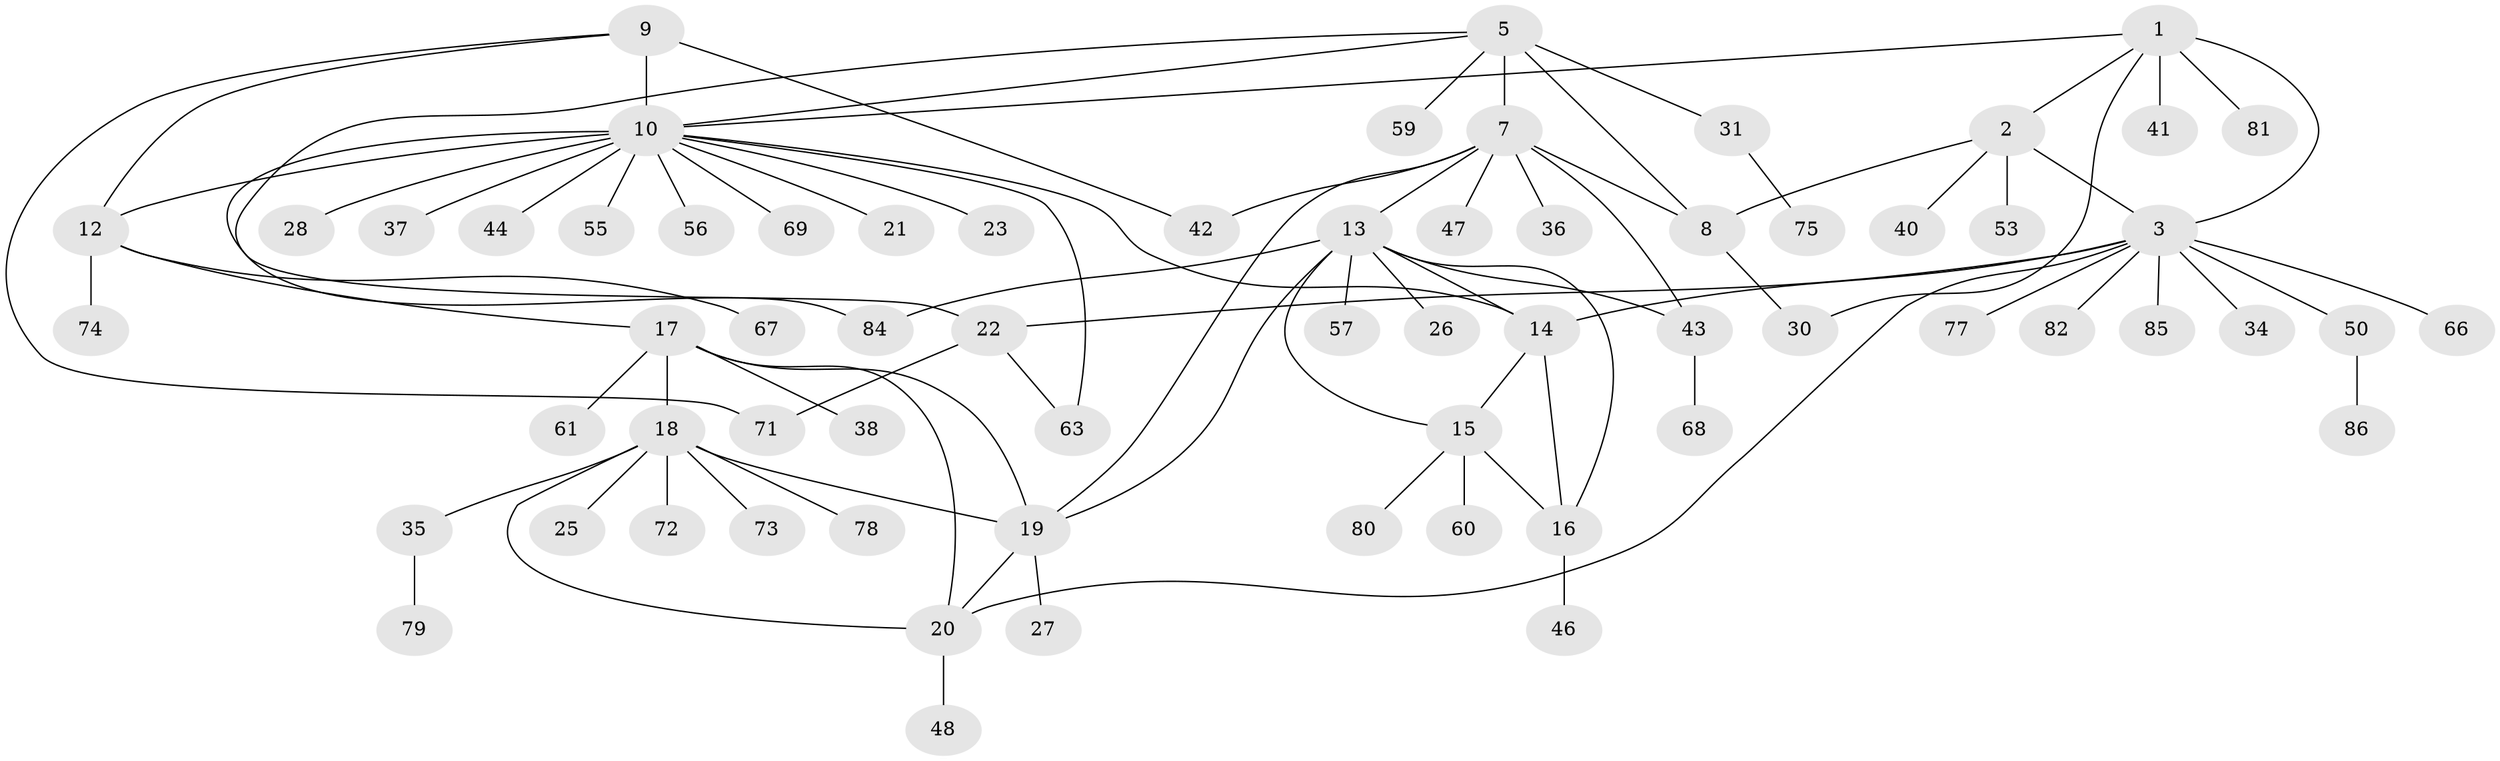 // Generated by graph-tools (version 1.1) at 2025/52/02/27/25 19:52:17]
// undirected, 66 vertices, 87 edges
graph export_dot {
graph [start="1"]
  node [color=gray90,style=filled];
  1 [super="+58"];
  2 [super="+29"];
  3 [super="+4"];
  5 [super="+6"];
  7 [super="+33"];
  8;
  9 [super="+49"];
  10 [super="+11"];
  12;
  13 [super="+83"];
  14 [super="+52"];
  15 [super="+62"];
  16 [super="+32"];
  17 [super="+51"];
  18 [super="+39"];
  19 [super="+24"];
  20;
  21;
  22;
  23;
  25;
  26;
  27;
  28;
  30 [super="+65"];
  31 [super="+45"];
  34;
  35;
  36;
  37;
  38 [super="+54"];
  40;
  41 [super="+64"];
  42;
  43;
  44;
  46;
  47;
  48;
  50 [super="+76"];
  53;
  55;
  56;
  57;
  59;
  60;
  61;
  63;
  66;
  67;
  68 [super="+70"];
  69;
  71;
  72;
  73;
  74;
  75;
  77;
  78;
  79;
  80;
  81;
  82;
  84;
  85;
  86;
  1 -- 2;
  1 -- 3 [weight=2];
  1 -- 10;
  1 -- 41;
  1 -- 81;
  1 -- 30;
  2 -- 3 [weight=2];
  2 -- 8;
  2 -- 40;
  2 -- 53;
  3 -- 20;
  3 -- 22;
  3 -- 77;
  3 -- 34;
  3 -- 66;
  3 -- 14;
  3 -- 82;
  3 -- 50;
  3 -- 85;
  5 -- 7 [weight=2];
  5 -- 8 [weight=2];
  5 -- 22;
  5 -- 10;
  5 -- 59;
  5 -- 31;
  7 -- 8;
  7 -- 13;
  7 -- 19;
  7 -- 36;
  7 -- 42;
  7 -- 43;
  7 -- 47;
  8 -- 30;
  9 -- 10 [weight=2];
  9 -- 12;
  9 -- 42;
  9 -- 71;
  10 -- 12 [weight=2];
  10 -- 14;
  10 -- 28;
  10 -- 69;
  10 -- 37;
  10 -- 44;
  10 -- 84;
  10 -- 21;
  10 -- 23;
  10 -- 55;
  10 -- 56;
  10 -- 63;
  12 -- 17;
  12 -- 67;
  12 -- 74;
  13 -- 14;
  13 -- 15;
  13 -- 16;
  13 -- 19;
  13 -- 26;
  13 -- 43;
  13 -- 57;
  13 -- 84;
  14 -- 15;
  14 -- 16;
  15 -- 16;
  15 -- 60;
  15 -- 80;
  16 -- 46;
  17 -- 18;
  17 -- 19;
  17 -- 20;
  17 -- 38;
  17 -- 61;
  18 -- 19;
  18 -- 20;
  18 -- 25;
  18 -- 35;
  18 -- 72;
  18 -- 73;
  18 -- 78;
  19 -- 20;
  19 -- 27;
  20 -- 48;
  22 -- 63;
  22 -- 71;
  31 -- 75;
  35 -- 79;
  43 -- 68;
  50 -- 86;
}
